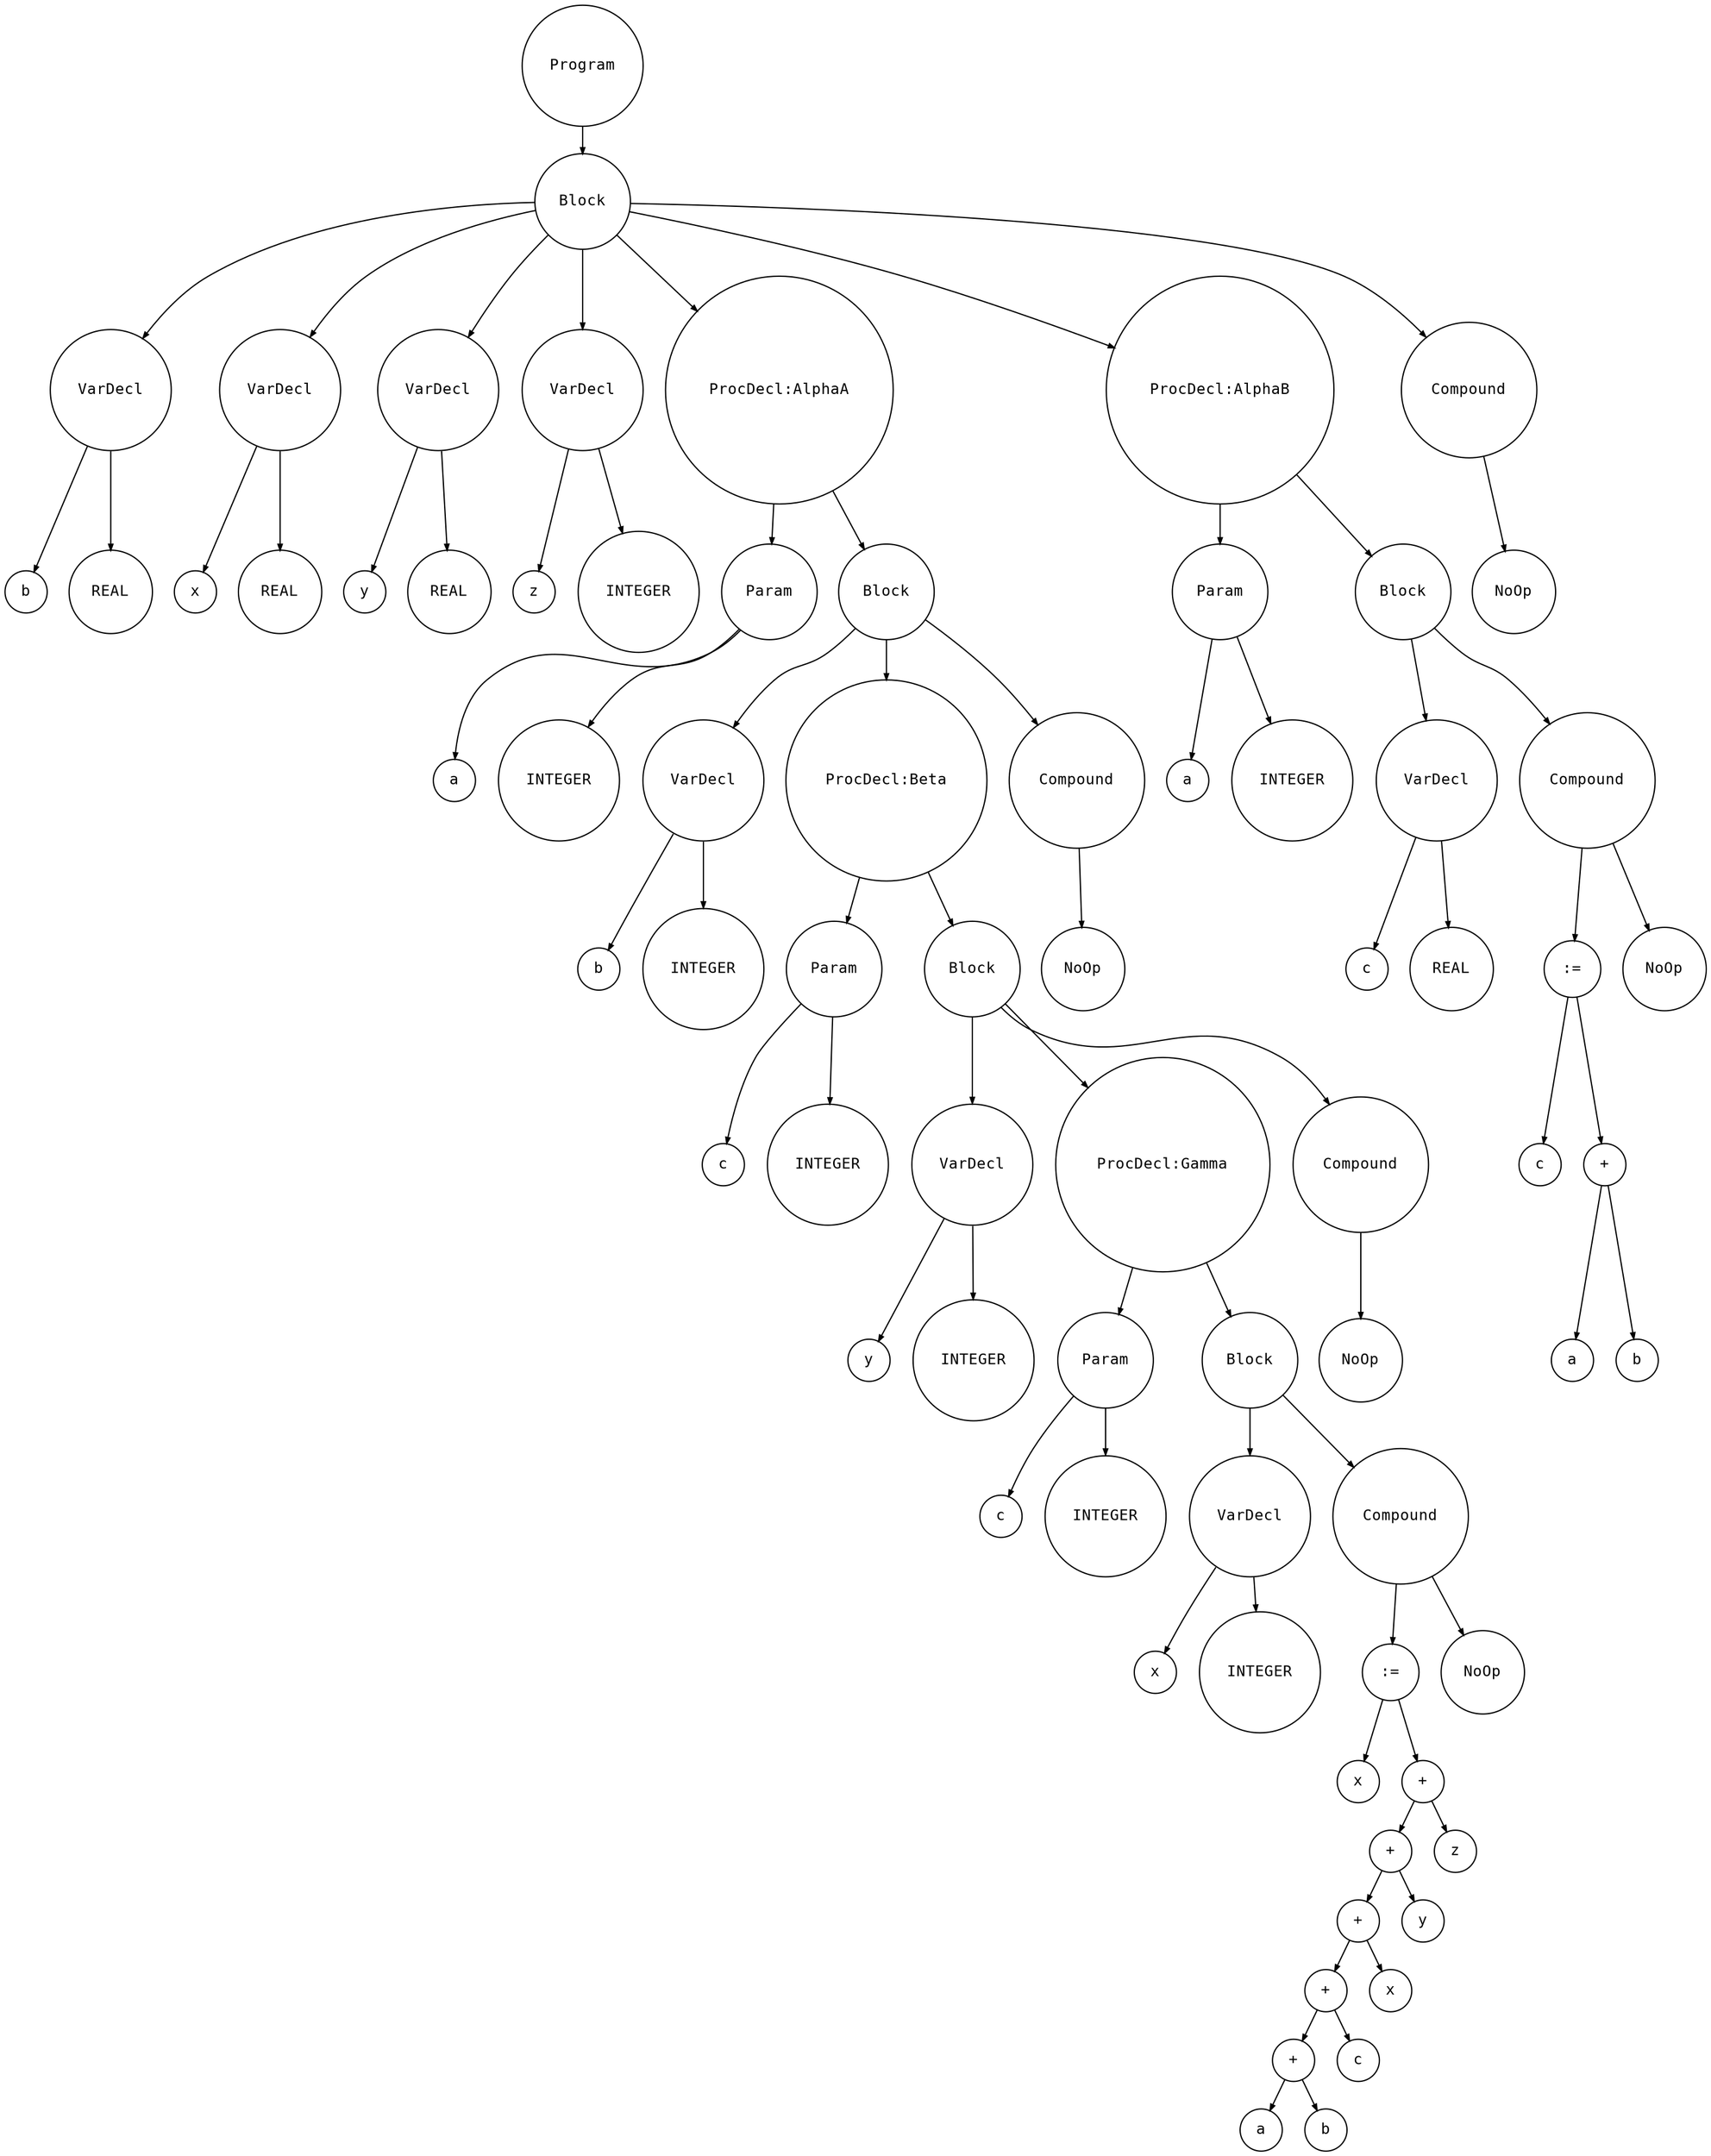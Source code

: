digraph astgraph {
  node [shape=circle, fontsize=12, fontname="Courier", height=.1];
  ranksep=.3;
  edge [arrowsize=.5]
  node1 [label="Program"]
  node2 [label="Block"]
  node3 [label="VarDecl"]
  node4 [label="b"]
  node3 -> node4
  node5 [label="REAL"]
  node3 -> node5
  node6 [label="VarDecl"]
  node7 [label="x"]
  node6 -> node7
  node8 [label="REAL"]
  node6 -> node8
  node9 [label="VarDecl"]
  node10 [label="y"]
  node9 -> node10
  node11 [label="REAL"]
  node9 -> node11
  node12 [label="VarDecl"]
  node13 [label="z"]
  node12 -> node13
  node14 [label="INTEGER"]
  node12 -> node14
  node15 [label="ProcDecl:AlphaA"]
  node16 [label="Param"]
  node17 [label="a"]
  node16 -> node17
  node18 [label="INTEGER"]
  node16 -> node18
  node15 -> node16
  node19 [label="Block"]
  node20 [label="VarDecl"]
  node21 [label="b"]
  node20 -> node21
  node22 [label="INTEGER"]
  node20 -> node22
  node23 [label="ProcDecl:Beta"]
  node24 [label="Param"]
  node25 [label="c"]
  node24 -> node25
  node26 [label="INTEGER"]
  node24 -> node26
  node23 -> node24
  node27 [label="Block"]
  node28 [label="VarDecl"]
  node29 [label="y"]
  node28 -> node29
  node30 [label="INTEGER"]
  node28 -> node30
  node31 [label="ProcDecl:Gamma"]
  node32 [label="Param"]
  node33 [label="c"]
  node32 -> node33
  node34 [label="INTEGER"]
  node32 -> node34
  node31 -> node32
  node35 [label="Block"]
  node36 [label="VarDecl"]
  node37 [label="x"]
  node36 -> node37
  node38 [label="INTEGER"]
  node36 -> node38
  node39 [label="Compound"]
  node40 [label=":="]
  node41 [label="x"]
  node42 [label="+"]
  node43 [label="+"]
  node44 [label="+"]
  node45 [label="+"]
  node46 [label="+"]
  node47 [label="a"]
  node48 [label="b"]
  node46 -> node47
  node46 -> node48
  node49 [label="c"]
  node45 -> node46
  node45 -> node49
  node50 [label="x"]
  node44 -> node45
  node44 -> node50
  node51 [label="y"]
  node43 -> node44
  node43 -> node51
  node52 [label="z"]
  node42 -> node43
  node42 -> node52
  node40 -> node41
  node40 -> node42
  node39 -> node40
  node53 [label="NoOp"]
  node39 -> node53
  node35 -> node36
  node35 -> node39
  node31 -> node35
  node54 [label="Compound"]
  node55 [label="NoOp"]
  node54 -> node55
  node27 -> node28
  node27 -> node31
  node27 -> node54
  node23 -> node27
  node56 [label="Compound"]
  node57 [label="NoOp"]
  node56 -> node57
  node19 -> node20
  node19 -> node23
  node19 -> node56
  node15 -> node19
  node58 [label="ProcDecl:AlphaB"]
  node59 [label="Param"]
  node60 [label="a"]
  node59 -> node60
  node61 [label="INTEGER"]
  node59 -> node61
  node58 -> node59
  node62 [label="Block"]
  node63 [label="VarDecl"]
  node64 [label="c"]
  node63 -> node64
  node65 [label="REAL"]
  node63 -> node65
  node66 [label="Compound"]
  node67 [label=":="]
  node68 [label="c"]
  node69 [label="+"]
  node70 [label="a"]
  node71 [label="b"]
  node69 -> node70
  node69 -> node71
  node67 -> node68
  node67 -> node69
  node66 -> node67
  node72 [label="NoOp"]
  node66 -> node72
  node62 -> node63
  node62 -> node66
  node58 -> node62
  node73 [label="Compound"]
  node74 [label="NoOp"]
  node73 -> node74
  node2 -> node3
  node2 -> node6
  node2 -> node9
  node2 -> node12
  node2 -> node15
  node2 -> node58
  node2 -> node73
  node1 -> node2
}